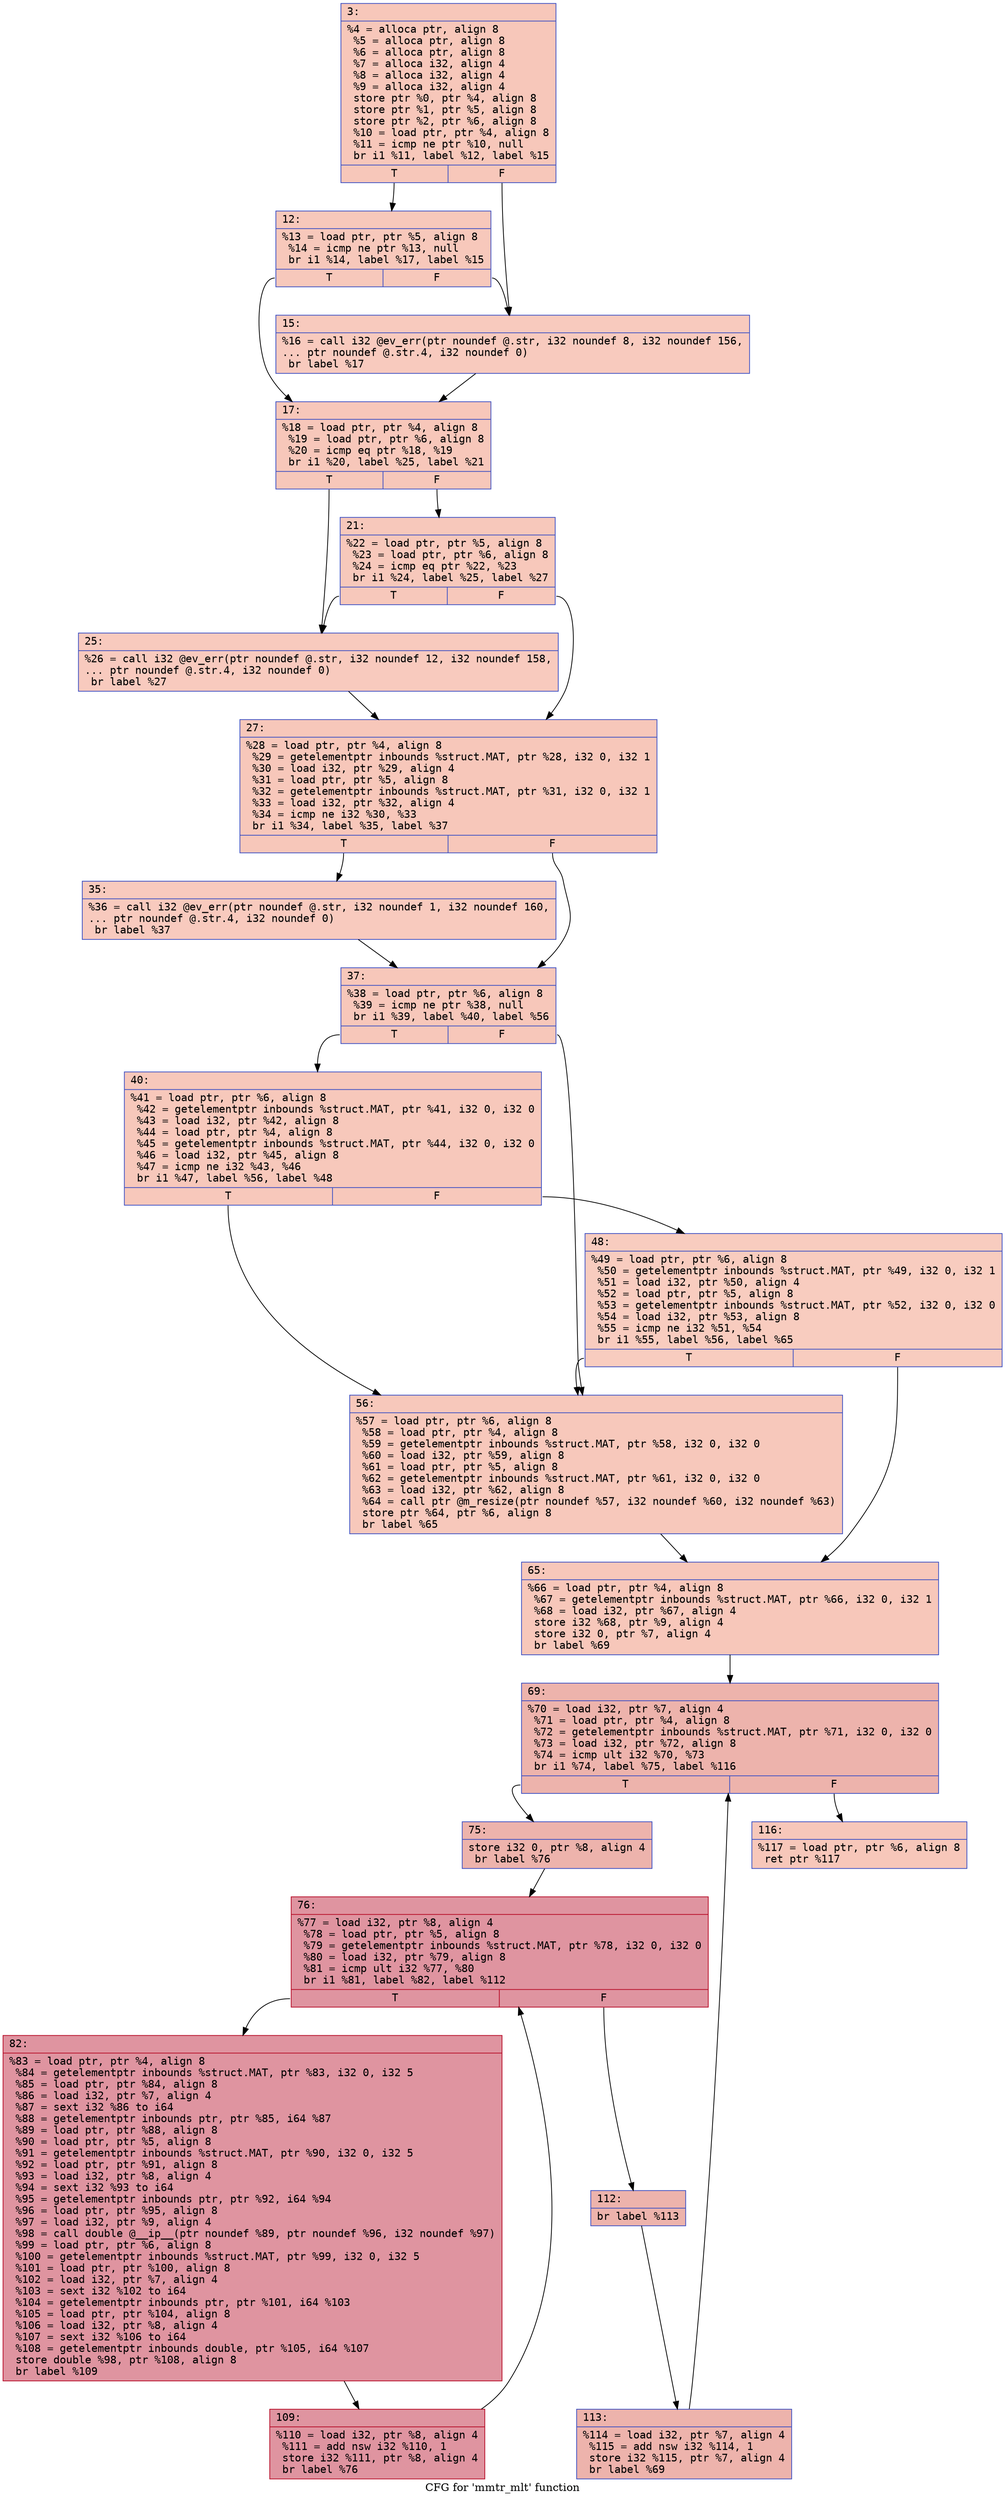 digraph "CFG for 'mmtr_mlt' function" {
	label="CFG for 'mmtr_mlt' function";

	Node0x600003302030 [shape=record,color="#3d50c3ff", style=filled, fillcolor="#ec7f6370" fontname="Courier",label="{3:\l|  %4 = alloca ptr, align 8\l  %5 = alloca ptr, align 8\l  %6 = alloca ptr, align 8\l  %7 = alloca i32, align 4\l  %8 = alloca i32, align 4\l  %9 = alloca i32, align 4\l  store ptr %0, ptr %4, align 8\l  store ptr %1, ptr %5, align 8\l  store ptr %2, ptr %6, align 8\l  %10 = load ptr, ptr %4, align 8\l  %11 = icmp ne ptr %10, null\l  br i1 %11, label %12, label %15\l|{<s0>T|<s1>F}}"];
	Node0x600003302030:s0 -> Node0x600003302080[tooltip="3 -> 12\nProbability 62.50%" ];
	Node0x600003302030:s1 -> Node0x6000033020d0[tooltip="3 -> 15\nProbability 37.50%" ];
	Node0x600003302080 [shape=record,color="#3d50c3ff", style=filled, fillcolor="#ed836670" fontname="Courier",label="{12:\l|  %13 = load ptr, ptr %5, align 8\l  %14 = icmp ne ptr %13, null\l  br i1 %14, label %17, label %15\l|{<s0>T|<s1>F}}"];
	Node0x600003302080:s0 -> Node0x600003302120[tooltip="12 -> 17\nProbability 62.50%" ];
	Node0x600003302080:s1 -> Node0x6000033020d0[tooltip="12 -> 15\nProbability 37.50%" ];
	Node0x6000033020d0 [shape=record,color="#3d50c3ff", style=filled, fillcolor="#ef886b70" fontname="Courier",label="{15:\l|  %16 = call i32 @ev_err(ptr noundef @.str, i32 noundef 8, i32 noundef 156,\l... ptr noundef @.str.4, i32 noundef 0)\l  br label %17\l}"];
	Node0x6000033020d0 -> Node0x600003302120[tooltip="15 -> 17\nProbability 100.00%" ];
	Node0x600003302120 [shape=record,color="#3d50c3ff", style=filled, fillcolor="#ec7f6370" fontname="Courier",label="{17:\l|  %18 = load ptr, ptr %4, align 8\l  %19 = load ptr, ptr %6, align 8\l  %20 = icmp eq ptr %18, %19\l  br i1 %20, label %25, label %21\l|{<s0>T|<s1>F}}"];
	Node0x600003302120:s0 -> Node0x6000033021c0[tooltip="17 -> 25\nProbability 37.50%" ];
	Node0x600003302120:s1 -> Node0x600003302170[tooltip="17 -> 21\nProbability 62.50%" ];
	Node0x600003302170 [shape=record,color="#3d50c3ff", style=filled, fillcolor="#ed836670" fontname="Courier",label="{21:\l|  %22 = load ptr, ptr %5, align 8\l  %23 = load ptr, ptr %6, align 8\l  %24 = icmp eq ptr %22, %23\l  br i1 %24, label %25, label %27\l|{<s0>T|<s1>F}}"];
	Node0x600003302170:s0 -> Node0x6000033021c0[tooltip="21 -> 25\nProbability 37.50%" ];
	Node0x600003302170:s1 -> Node0x600003302210[tooltip="21 -> 27\nProbability 62.50%" ];
	Node0x6000033021c0 [shape=record,color="#3d50c3ff", style=filled, fillcolor="#ef886b70" fontname="Courier",label="{25:\l|  %26 = call i32 @ev_err(ptr noundef @.str, i32 noundef 12, i32 noundef 158,\l... ptr noundef @.str.4, i32 noundef 0)\l  br label %27\l}"];
	Node0x6000033021c0 -> Node0x600003302210[tooltip="25 -> 27\nProbability 100.00%" ];
	Node0x600003302210 [shape=record,color="#3d50c3ff", style=filled, fillcolor="#ec7f6370" fontname="Courier",label="{27:\l|  %28 = load ptr, ptr %4, align 8\l  %29 = getelementptr inbounds %struct.MAT, ptr %28, i32 0, i32 1\l  %30 = load i32, ptr %29, align 4\l  %31 = load ptr, ptr %5, align 8\l  %32 = getelementptr inbounds %struct.MAT, ptr %31, i32 0, i32 1\l  %33 = load i32, ptr %32, align 4\l  %34 = icmp ne i32 %30, %33\l  br i1 %34, label %35, label %37\l|{<s0>T|<s1>F}}"];
	Node0x600003302210:s0 -> Node0x600003302260[tooltip="27 -> 35\nProbability 50.00%" ];
	Node0x600003302210:s1 -> Node0x6000033022b0[tooltip="27 -> 37\nProbability 50.00%" ];
	Node0x600003302260 [shape=record,color="#3d50c3ff", style=filled, fillcolor="#ef886b70" fontname="Courier",label="{35:\l|  %36 = call i32 @ev_err(ptr noundef @.str, i32 noundef 1, i32 noundef 160,\l... ptr noundef @.str.4, i32 noundef 0)\l  br label %37\l}"];
	Node0x600003302260 -> Node0x6000033022b0[tooltip="35 -> 37\nProbability 100.00%" ];
	Node0x6000033022b0 [shape=record,color="#3d50c3ff", style=filled, fillcolor="#ec7f6370" fontname="Courier",label="{37:\l|  %38 = load ptr, ptr %6, align 8\l  %39 = icmp ne ptr %38, null\l  br i1 %39, label %40, label %56\l|{<s0>T|<s1>F}}"];
	Node0x6000033022b0:s0 -> Node0x600003302300[tooltip="37 -> 40\nProbability 62.50%" ];
	Node0x6000033022b0:s1 -> Node0x6000033023a0[tooltip="37 -> 56\nProbability 37.50%" ];
	Node0x600003302300 [shape=record,color="#3d50c3ff", style=filled, fillcolor="#ed836670" fontname="Courier",label="{40:\l|  %41 = load ptr, ptr %6, align 8\l  %42 = getelementptr inbounds %struct.MAT, ptr %41, i32 0, i32 0\l  %43 = load i32, ptr %42, align 8\l  %44 = load ptr, ptr %4, align 8\l  %45 = getelementptr inbounds %struct.MAT, ptr %44, i32 0, i32 0\l  %46 = load i32, ptr %45, align 8\l  %47 = icmp ne i32 %43, %46\l  br i1 %47, label %56, label %48\l|{<s0>T|<s1>F}}"];
	Node0x600003302300:s0 -> Node0x6000033023a0[tooltip="40 -> 56\nProbability 50.00%" ];
	Node0x600003302300:s1 -> Node0x600003302350[tooltip="40 -> 48\nProbability 50.00%" ];
	Node0x600003302350 [shape=record,color="#3d50c3ff", style=filled, fillcolor="#f08b6e70" fontname="Courier",label="{48:\l|  %49 = load ptr, ptr %6, align 8\l  %50 = getelementptr inbounds %struct.MAT, ptr %49, i32 0, i32 1\l  %51 = load i32, ptr %50, align 4\l  %52 = load ptr, ptr %5, align 8\l  %53 = getelementptr inbounds %struct.MAT, ptr %52, i32 0, i32 0\l  %54 = load i32, ptr %53, align 8\l  %55 = icmp ne i32 %51, %54\l  br i1 %55, label %56, label %65\l|{<s0>T|<s1>F}}"];
	Node0x600003302350:s0 -> Node0x6000033023a0[tooltip="48 -> 56\nProbability 50.00%" ];
	Node0x600003302350:s1 -> Node0x6000033023f0[tooltip="48 -> 65\nProbability 50.00%" ];
	Node0x6000033023a0 [shape=record,color="#3d50c3ff", style=filled, fillcolor="#ed836670" fontname="Courier",label="{56:\l|  %57 = load ptr, ptr %6, align 8\l  %58 = load ptr, ptr %4, align 8\l  %59 = getelementptr inbounds %struct.MAT, ptr %58, i32 0, i32 0\l  %60 = load i32, ptr %59, align 8\l  %61 = load ptr, ptr %5, align 8\l  %62 = getelementptr inbounds %struct.MAT, ptr %61, i32 0, i32 0\l  %63 = load i32, ptr %62, align 8\l  %64 = call ptr @m_resize(ptr noundef %57, i32 noundef %60, i32 noundef %63)\l  store ptr %64, ptr %6, align 8\l  br label %65\l}"];
	Node0x6000033023a0 -> Node0x6000033023f0[tooltip="56 -> 65\nProbability 100.00%" ];
	Node0x6000033023f0 [shape=record,color="#3d50c3ff", style=filled, fillcolor="#ec7f6370" fontname="Courier",label="{65:\l|  %66 = load ptr, ptr %4, align 8\l  %67 = getelementptr inbounds %struct.MAT, ptr %66, i32 0, i32 1\l  %68 = load i32, ptr %67, align 4\l  store i32 %68, ptr %9, align 4\l  store i32 0, ptr %7, align 4\l  br label %69\l}"];
	Node0x6000033023f0 -> Node0x600003302440[tooltip="65 -> 69\nProbability 100.00%" ];
	Node0x600003302440 [shape=record,color="#3d50c3ff", style=filled, fillcolor="#d6524470" fontname="Courier",label="{69:\l|  %70 = load i32, ptr %7, align 4\l  %71 = load ptr, ptr %4, align 8\l  %72 = getelementptr inbounds %struct.MAT, ptr %71, i32 0, i32 0\l  %73 = load i32, ptr %72, align 8\l  %74 = icmp ult i32 %70, %73\l  br i1 %74, label %75, label %116\l|{<s0>T|<s1>F}}"];
	Node0x600003302440:s0 -> Node0x600003302490[tooltip="69 -> 75\nProbability 96.88%" ];
	Node0x600003302440:s1 -> Node0x600003302670[tooltip="69 -> 116\nProbability 3.12%" ];
	Node0x600003302490 [shape=record,color="#3d50c3ff", style=filled, fillcolor="#d6524470" fontname="Courier",label="{75:\l|  store i32 0, ptr %8, align 4\l  br label %76\l}"];
	Node0x600003302490 -> Node0x6000033024e0[tooltip="75 -> 76\nProbability 100.00%" ];
	Node0x6000033024e0 [shape=record,color="#b70d28ff", style=filled, fillcolor="#b70d2870" fontname="Courier",label="{76:\l|  %77 = load i32, ptr %8, align 4\l  %78 = load ptr, ptr %5, align 8\l  %79 = getelementptr inbounds %struct.MAT, ptr %78, i32 0, i32 0\l  %80 = load i32, ptr %79, align 8\l  %81 = icmp ult i32 %77, %80\l  br i1 %81, label %82, label %112\l|{<s0>T|<s1>F}}"];
	Node0x6000033024e0:s0 -> Node0x600003302530[tooltip="76 -> 82\nProbability 96.88%" ];
	Node0x6000033024e0:s1 -> Node0x6000033025d0[tooltip="76 -> 112\nProbability 3.12%" ];
	Node0x600003302530 [shape=record,color="#b70d28ff", style=filled, fillcolor="#b70d2870" fontname="Courier",label="{82:\l|  %83 = load ptr, ptr %4, align 8\l  %84 = getelementptr inbounds %struct.MAT, ptr %83, i32 0, i32 5\l  %85 = load ptr, ptr %84, align 8\l  %86 = load i32, ptr %7, align 4\l  %87 = sext i32 %86 to i64\l  %88 = getelementptr inbounds ptr, ptr %85, i64 %87\l  %89 = load ptr, ptr %88, align 8\l  %90 = load ptr, ptr %5, align 8\l  %91 = getelementptr inbounds %struct.MAT, ptr %90, i32 0, i32 5\l  %92 = load ptr, ptr %91, align 8\l  %93 = load i32, ptr %8, align 4\l  %94 = sext i32 %93 to i64\l  %95 = getelementptr inbounds ptr, ptr %92, i64 %94\l  %96 = load ptr, ptr %95, align 8\l  %97 = load i32, ptr %9, align 4\l  %98 = call double @__ip__(ptr noundef %89, ptr noundef %96, i32 noundef %97)\l  %99 = load ptr, ptr %6, align 8\l  %100 = getelementptr inbounds %struct.MAT, ptr %99, i32 0, i32 5\l  %101 = load ptr, ptr %100, align 8\l  %102 = load i32, ptr %7, align 4\l  %103 = sext i32 %102 to i64\l  %104 = getelementptr inbounds ptr, ptr %101, i64 %103\l  %105 = load ptr, ptr %104, align 8\l  %106 = load i32, ptr %8, align 4\l  %107 = sext i32 %106 to i64\l  %108 = getelementptr inbounds double, ptr %105, i64 %107\l  store double %98, ptr %108, align 8\l  br label %109\l}"];
	Node0x600003302530 -> Node0x600003302580[tooltip="82 -> 109\nProbability 100.00%" ];
	Node0x600003302580 [shape=record,color="#b70d28ff", style=filled, fillcolor="#b70d2870" fontname="Courier",label="{109:\l|  %110 = load i32, ptr %8, align 4\l  %111 = add nsw i32 %110, 1\l  store i32 %111, ptr %8, align 4\l  br label %76\l}"];
	Node0x600003302580 -> Node0x6000033024e0[tooltip="109 -> 76\nProbability 100.00%" ];
	Node0x6000033025d0 [shape=record,color="#3d50c3ff", style=filled, fillcolor="#d6524470" fontname="Courier",label="{112:\l|  br label %113\l}"];
	Node0x6000033025d0 -> Node0x600003302620[tooltip="112 -> 113\nProbability 100.00%" ];
	Node0x600003302620 [shape=record,color="#3d50c3ff", style=filled, fillcolor="#d6524470" fontname="Courier",label="{113:\l|  %114 = load i32, ptr %7, align 4\l  %115 = add nsw i32 %114, 1\l  store i32 %115, ptr %7, align 4\l  br label %69\l}"];
	Node0x600003302620 -> Node0x600003302440[tooltip="113 -> 69\nProbability 100.00%" ];
	Node0x600003302670 [shape=record,color="#3d50c3ff", style=filled, fillcolor="#ec7f6370" fontname="Courier",label="{116:\l|  %117 = load ptr, ptr %6, align 8\l  ret ptr %117\l}"];
}

